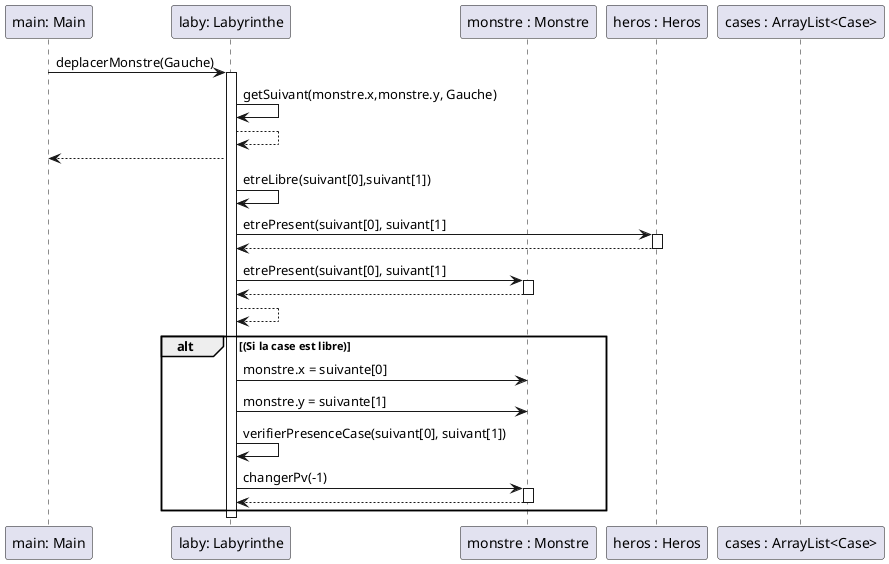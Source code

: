 @startuml
participant "main: Main" as main
participant "laby: Labyrinthe" as laby
participant "monstre : Monstre" as monstre
participant "heros : Heros" as heros
participant "cases : ArrayList<Case>" as case

main -> laby : deplacerMonstre(Gauche)

activate laby
    laby -> laby : getSuivant(monstre.x,monstre.y, Gauche)
    laby --> laby
    main <-- laby
    laby -> laby : etreLibre(suivant[0],suivant[1])
    laby -> heros : etrePresent(suivant[0], suivant[1]
    activate heros
        laby <-- heros
    deactivate heros
    laby -> monstre : etrePresent(suivant[0], suivant[1]
    activate monstre
        laby <-- monstre
    deactivate monstre
    laby --> laby
    alt (Si la case est libre)
            laby -> monstre: monstre.x = suivante[0]
            laby -> monstre: monstre.y = suivante[1]
            laby -> laby : verifierPresenceCase(suivant[0], suivant[1])
            laby -> monstre : changerPv(-1)
            activate monstre
                laby <-- monstre
            deactivate monstre

    end
deactivate laby

@enduml